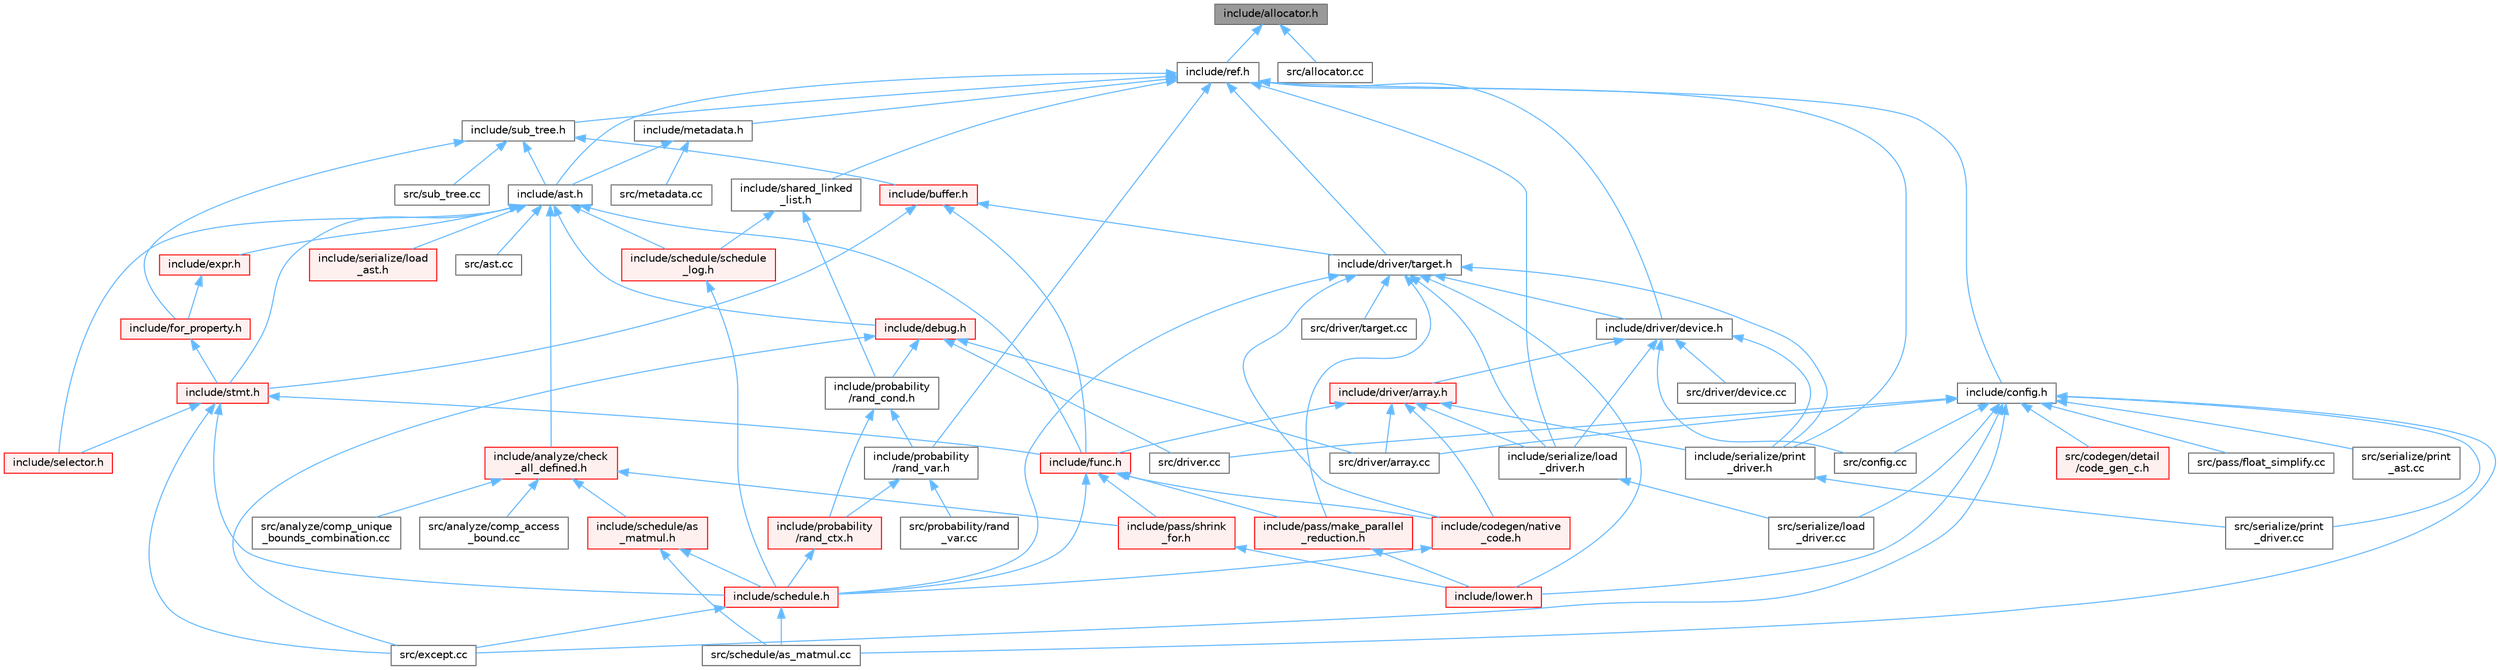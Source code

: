 digraph "include/allocator.h"
{
 // LATEX_PDF_SIZE
  bgcolor="transparent";
  edge [fontname=Helvetica,fontsize=10,labelfontname=Helvetica,labelfontsize=10];
  node [fontname=Helvetica,fontsize=10,shape=box,height=0.2,width=0.4];
  Node1 [label="include/allocator.h",height=0.2,width=0.4,color="gray40", fillcolor="grey60", style="filled", fontcolor="black",tooltip=" "];
  Node1 -> Node2 [dir="back",color="steelblue1",style="solid"];
  Node2 [label="include/ref.h",height=0.2,width=0.4,color="grey40", fillcolor="white", style="filled",URL="$ref_8h.html",tooltip=" "];
  Node2 -> Node3 [dir="back",color="steelblue1",style="solid"];
  Node3 [label="include/ast.h",height=0.2,width=0.4,color="grey40", fillcolor="white", style="filled",URL="$ast_8h.html",tooltip=" "];
  Node3 -> Node4 [dir="back",color="steelblue1",style="solid"];
  Node4 [label="include/analyze/check\l_all_defined.h",height=0.2,width=0.4,color="red", fillcolor="#FFF0F0", style="filled",URL="$check__all__defined_8h.html",tooltip=" "];
  Node4 -> Node5 [dir="back",color="steelblue1",style="solid"];
  Node5 [label="include/pass/shrink\l_for.h",height=0.2,width=0.4,color="red", fillcolor="#FFF0F0", style="filled",URL="$shrink__for_8h.html",tooltip=" "];
  Node5 -> Node6 [dir="back",color="steelblue1",style="solid"];
  Node6 [label="include/lower.h",height=0.2,width=0.4,color="red", fillcolor="#FFF0F0", style="filled",URL="$lower_8h.html",tooltip=" "];
  Node4 -> Node12 [dir="back",color="steelblue1",style="solid"];
  Node12 [label="include/schedule/as\l_matmul.h",height=0.2,width=0.4,color="red", fillcolor="#FFF0F0", style="filled",URL="$as__matmul_8h.html",tooltip=" "];
  Node12 -> Node13 [dir="back",color="steelblue1",style="solid"];
  Node13 [label="include/schedule.h",height=0.2,width=0.4,color="red", fillcolor="#FFF0F0", style="filled",URL="$schedule_8h.html",tooltip=" "];
  Node13 -> Node14 [dir="back",color="steelblue1",style="solid"];
  Node14 [label="src/except.cc",height=0.2,width=0.4,color="grey40", fillcolor="white", style="filled",URL="$except_8cc.html",tooltip=" "];
  Node13 -> Node15 [dir="back",color="steelblue1",style="solid"];
  Node15 [label="src/schedule/as_matmul.cc",height=0.2,width=0.4,color="grey40", fillcolor="white", style="filled",URL="$as__matmul_8cc.html",tooltip=" "];
  Node12 -> Node15 [dir="back",color="steelblue1",style="solid"];
  Node4 -> Node44 [dir="back",color="steelblue1",style="solid"];
  Node44 [label="src/analyze/comp_access\l_bound.cc",height=0.2,width=0.4,color="grey40", fillcolor="white", style="filled",URL="$comp__access__bound_8cc.html",tooltip=" "];
  Node4 -> Node45 [dir="back",color="steelblue1",style="solid"];
  Node45 [label="src/analyze/comp_unique\l_bounds_combination.cc",height=0.2,width=0.4,color="grey40", fillcolor="white", style="filled",URL="$comp__unique__bounds__combination_8cc.html",tooltip=" "];
  Node3 -> Node50 [dir="back",color="steelblue1",style="solid"];
  Node50 [label="include/debug.h",height=0.2,width=0.4,color="red", fillcolor="#FFF0F0", style="filled",URL="$debug_8h.html",tooltip=" "];
  Node50 -> Node171 [dir="back",color="steelblue1",style="solid"];
  Node171 [label="include/probability\l/rand_cond.h",height=0.2,width=0.4,color="grey40", fillcolor="white", style="filled",URL="$rand__cond_8h.html",tooltip=" "];
  Node171 -> Node172 [dir="back",color="steelblue1",style="solid"];
  Node172 [label="include/probability\l/rand_ctx.h",height=0.2,width=0.4,color="red", fillcolor="#FFF0F0", style="filled",URL="$rand__ctx_8h.html",tooltip=" "];
  Node172 -> Node13 [dir="back",color="steelblue1",style="solid"];
  Node171 -> Node174 [dir="back",color="steelblue1",style="solid"];
  Node174 [label="include/probability\l/rand_var.h",height=0.2,width=0.4,color="grey40", fillcolor="white", style="filled",URL="$rand__var_8h.html",tooltip=" "];
  Node174 -> Node172 [dir="back",color="steelblue1",style="solid"];
  Node174 -> Node175 [dir="back",color="steelblue1",style="solid"];
  Node175 [label="src/probability/rand\l_var.cc",height=0.2,width=0.4,color="grey40", fillcolor="white", style="filled",URL="$rand__var_8cc.html",tooltip=" "];
  Node50 -> Node222 [dir="back",color="steelblue1",style="solid"];
  Node222 [label="src/driver.cc",height=0.2,width=0.4,color="grey40", fillcolor="white", style="filled",URL="$driver_8cc.html",tooltip=" "];
  Node50 -> Node223 [dir="back",color="steelblue1",style="solid"];
  Node223 [label="src/driver/array.cc",height=0.2,width=0.4,color="grey40", fillcolor="white", style="filled",URL="$array_8cc.html",tooltip=" "];
  Node50 -> Node14 [dir="back",color="steelblue1",style="solid"];
  Node3 -> Node226 [dir="back",color="steelblue1",style="solid"];
  Node226 [label="include/expr.h",height=0.2,width=0.4,color="red", fillcolor="#FFF0F0", style="filled",URL="$expr_8h.html",tooltip=" "];
  Node226 -> Node230 [dir="back",color="steelblue1",style="solid"];
  Node230 [label="include/for_property.h",height=0.2,width=0.4,color="red", fillcolor="#FFF0F0", style="filled",URL="$for__property_8h.html",tooltip=" "];
  Node230 -> Node231 [dir="back",color="steelblue1",style="solid"];
  Node231 [label="include/stmt.h",height=0.2,width=0.4,color="red", fillcolor="#FFF0F0", style="filled",URL="$stmt_8h.html",tooltip=" "];
  Node231 -> Node240 [dir="back",color="steelblue1",style="solid"];
  Node240 [label="include/func.h",height=0.2,width=0.4,color="red", fillcolor="#FFF0F0", style="filled",URL="$func_8h.html",tooltip=" "];
  Node240 -> Node241 [dir="back",color="steelblue1",style="solid"];
  Node241 [label="include/codegen/native\l_code.h",height=0.2,width=0.4,color="red", fillcolor="#FFF0F0", style="filled",URL="$native__code_8h.html",tooltip=" "];
  Node241 -> Node13 [dir="back",color="steelblue1",style="solid"];
  Node240 -> Node125 [dir="back",color="steelblue1",style="solid"];
  Node125 [label="include/pass/make_parallel\l_reduction.h",height=0.2,width=0.4,color="red", fillcolor="#FFF0F0", style="filled",URL="$make__parallel__reduction_8h.html",tooltip=" "];
  Node125 -> Node6 [dir="back",color="steelblue1",style="solid"];
  Node240 -> Node5 [dir="back",color="steelblue1",style="solid"];
  Node240 -> Node13 [dir="back",color="steelblue1",style="solid"];
  Node231 -> Node13 [dir="back",color="steelblue1",style="solid"];
  Node231 -> Node262 [dir="back",color="steelblue1",style="solid"];
  Node262 [label="include/selector.h",height=0.2,width=0.4,color="red", fillcolor="#FFF0F0", style="filled",URL="$selector_8h.html",tooltip=" "];
  Node231 -> Node14 [dir="back",color="steelblue1",style="solid"];
  Node3 -> Node240 [dir="back",color="steelblue1",style="solid"];
  Node3 -> Node247 [dir="back",color="steelblue1",style="solid"];
  Node247 [label="include/schedule/schedule\l_log.h",height=0.2,width=0.4,color="red", fillcolor="#FFF0F0", style="filled",URL="$schedule__log_8h.html",tooltip=" "];
  Node247 -> Node13 [dir="back",color="steelblue1",style="solid"];
  Node3 -> Node262 [dir="back",color="steelblue1",style="solid"];
  Node3 -> Node279 [dir="back",color="steelblue1",style="solid"];
  Node279 [label="include/serialize/load\l_ast.h",height=0.2,width=0.4,color="red", fillcolor="#FFF0F0", style="filled",URL="$load__ast_8h.html",tooltip=" "];
  Node3 -> Node231 [dir="back",color="steelblue1",style="solid"];
  Node3 -> Node168 [dir="back",color="steelblue1",style="solid"];
  Node168 [label="src/ast.cc",height=0.2,width=0.4,color="grey40", fillcolor="white", style="filled",URL="$ast_8cc.html",tooltip=" "];
  Node2 -> Node281 [dir="back",color="steelblue1",style="solid"];
  Node281 [label="include/config.h",height=0.2,width=0.4,color="grey40", fillcolor="white", style="filled",URL="$config_8h.html",tooltip=" "];
  Node281 -> Node6 [dir="back",color="steelblue1",style="solid"];
  Node281 -> Node204 [dir="back",color="steelblue1",style="solid"];
  Node204 [label="src/codegen/detail\l/code_gen_c.h",height=0.2,width=0.4,color="red", fillcolor="#FFF0F0", style="filled",URL="$src_2codegen_2detail_2code__gen__c_8h.html",tooltip=" "];
  Node281 -> Node276 [dir="back",color="steelblue1",style="solid"];
  Node276 [label="src/config.cc",height=0.2,width=0.4,color="grey40", fillcolor="white", style="filled",URL="$config_8cc.html",tooltip=" "];
  Node281 -> Node222 [dir="back",color="steelblue1",style="solid"];
  Node281 -> Node223 [dir="back",color="steelblue1",style="solid"];
  Node281 -> Node14 [dir="back",color="steelblue1",style="solid"];
  Node281 -> Node109 [dir="back",color="steelblue1",style="solid"];
  Node109 [label="src/pass/float_simplify.cc",height=0.2,width=0.4,color="grey40", fillcolor="white", style="filled",URL="$float__simplify_8cc.html",tooltip=" "];
  Node281 -> Node15 [dir="back",color="steelblue1",style="solid"];
  Node281 -> Node273 [dir="back",color="steelblue1",style="solid"];
  Node273 [label="src/serialize/load\l_driver.cc",height=0.2,width=0.4,color="grey40", fillcolor="white", style="filled",URL="$load__driver_8cc.html",tooltip=" "];
  Node281 -> Node212 [dir="back",color="steelblue1",style="solid"];
  Node212 [label="src/serialize/print\l_ast.cc",height=0.2,width=0.4,color="grey40", fillcolor="white", style="filled",URL="$print__ast_8cc.html",tooltip=" "];
  Node281 -> Node275 [dir="back",color="steelblue1",style="solid"];
  Node275 [label="src/serialize/print\l_driver.cc",height=0.2,width=0.4,color="grey40", fillcolor="white", style="filled",URL="$print__driver_8cc.html",tooltip=" "];
  Node2 -> Node270 [dir="back",color="steelblue1",style="solid"];
  Node270 [label="include/driver/device.h",height=0.2,width=0.4,color="grey40", fillcolor="white", style="filled",URL="$device_8h.html",tooltip=" "];
  Node270 -> Node271 [dir="back",color="steelblue1",style="solid"];
  Node271 [label="include/driver/array.h",height=0.2,width=0.4,color="red", fillcolor="#FFF0F0", style="filled",URL="$array_8h.html",tooltip=" "];
  Node271 -> Node241 [dir="back",color="steelblue1",style="solid"];
  Node271 -> Node240 [dir="back",color="steelblue1",style="solid"];
  Node271 -> Node272 [dir="back",color="steelblue1",style="solid"];
  Node272 [label="include/serialize/load\l_driver.h",height=0.2,width=0.4,color="grey40", fillcolor="white", style="filled",URL="$load__driver_8h.html",tooltip=" "];
  Node272 -> Node273 [dir="back",color="steelblue1",style="solid"];
  Node271 -> Node274 [dir="back",color="steelblue1",style="solid"];
  Node274 [label="include/serialize/print\l_driver.h",height=0.2,width=0.4,color="grey40", fillcolor="white", style="filled",URL="$print__driver_8h.html",tooltip=" "];
  Node274 -> Node275 [dir="back",color="steelblue1",style="solid"];
  Node271 -> Node223 [dir="back",color="steelblue1",style="solid"];
  Node270 -> Node272 [dir="back",color="steelblue1",style="solid"];
  Node270 -> Node274 [dir="back",color="steelblue1",style="solid"];
  Node270 -> Node276 [dir="back",color="steelblue1",style="solid"];
  Node270 -> Node277 [dir="back",color="steelblue1",style="solid"];
  Node277 [label="src/driver/device.cc",height=0.2,width=0.4,color="grey40", fillcolor="white", style="filled",URL="$device_8cc.html",tooltip=" "];
  Node2 -> Node269 [dir="back",color="steelblue1",style="solid"];
  Node269 [label="include/driver/target.h",height=0.2,width=0.4,color="grey40", fillcolor="white", style="filled",URL="$target_8h.html",tooltip=" "];
  Node269 -> Node241 [dir="back",color="steelblue1",style="solid"];
  Node269 -> Node270 [dir="back",color="steelblue1",style="solid"];
  Node269 -> Node6 [dir="back",color="steelblue1",style="solid"];
  Node269 -> Node125 [dir="back",color="steelblue1",style="solid"];
  Node269 -> Node13 [dir="back",color="steelblue1",style="solid"];
  Node269 -> Node272 [dir="back",color="steelblue1",style="solid"];
  Node269 -> Node274 [dir="back",color="steelblue1",style="solid"];
  Node269 -> Node278 [dir="back",color="steelblue1",style="solid"];
  Node278 [label="src/driver/target.cc",height=0.2,width=0.4,color="grey40", fillcolor="white", style="filled",URL="$target_8cc.html",tooltip=" "];
  Node2 -> Node282 [dir="back",color="steelblue1",style="solid"];
  Node282 [label="include/metadata.h",height=0.2,width=0.4,color="grey40", fillcolor="white", style="filled",URL="$metadata_8h.html",tooltip=" "];
  Node282 -> Node3 [dir="back",color="steelblue1",style="solid"];
  Node282 -> Node253 [dir="back",color="steelblue1",style="solid"];
  Node253 [label="src/metadata.cc",height=0.2,width=0.4,color="grey40", fillcolor="white", style="filled",URL="$metadata_8cc.html",tooltip=" "];
  Node2 -> Node174 [dir="back",color="steelblue1",style="solid"];
  Node2 -> Node272 [dir="back",color="steelblue1",style="solid"];
  Node2 -> Node274 [dir="back",color="steelblue1",style="solid"];
  Node2 -> Node283 [dir="back",color="steelblue1",style="solid"];
  Node283 [label="include/shared_linked\l_list.h",height=0.2,width=0.4,color="grey40", fillcolor="white", style="filled",URL="$shared__linked__list_8h.html",tooltip=" "];
  Node283 -> Node171 [dir="back",color="steelblue1",style="solid"];
  Node283 -> Node247 [dir="back",color="steelblue1",style="solid"];
  Node2 -> Node284 [dir="back",color="steelblue1",style="solid"];
  Node284 [label="include/sub_tree.h",height=0.2,width=0.4,color="grey40", fillcolor="white", style="filled",URL="$sub__tree_8h.html",tooltip=" "];
  Node284 -> Node3 [dir="back",color="steelblue1",style="solid"];
  Node284 -> Node268 [dir="back",color="steelblue1",style="solid"];
  Node268 [label="include/buffer.h",height=0.2,width=0.4,color="red", fillcolor="#FFF0F0", style="filled",URL="$buffer_8h.html",tooltip=" "];
  Node268 -> Node269 [dir="back",color="steelblue1",style="solid"];
  Node268 -> Node240 [dir="back",color="steelblue1",style="solid"];
  Node268 -> Node231 [dir="back",color="steelblue1",style="solid"];
  Node284 -> Node230 [dir="back",color="steelblue1",style="solid"];
  Node284 -> Node285 [dir="back",color="steelblue1",style="solid"];
  Node285 [label="src/sub_tree.cc",height=0.2,width=0.4,color="grey40", fillcolor="white", style="filled",URL="$sub__tree_8cc.html",tooltip=" "];
  Node1 -> Node286 [dir="back",color="steelblue1",style="solid"];
  Node286 [label="src/allocator.cc",height=0.2,width=0.4,color="grey40", fillcolor="white", style="filled",URL="$allocator_8cc.html",tooltip=" "];
}

